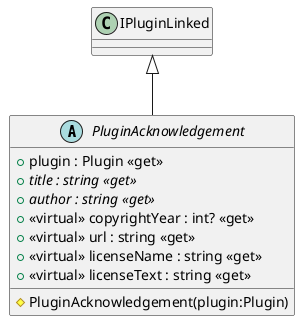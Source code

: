 @startuml
abstract class PluginAcknowledgement {
    # PluginAcknowledgement(plugin:Plugin)
    + plugin : Plugin <<get>>
    + {abstract} title : string <<get>>
    + {abstract} author : string <<get>>
    + <<virtual>> copyrightYear : int? <<get>>
    + <<virtual>> url : string <<get>>
    + <<virtual>> licenseName : string <<get>>
    + <<virtual>> licenseText : string <<get>>
}
IPluginLinked <|-- PluginAcknowledgement
@enduml
